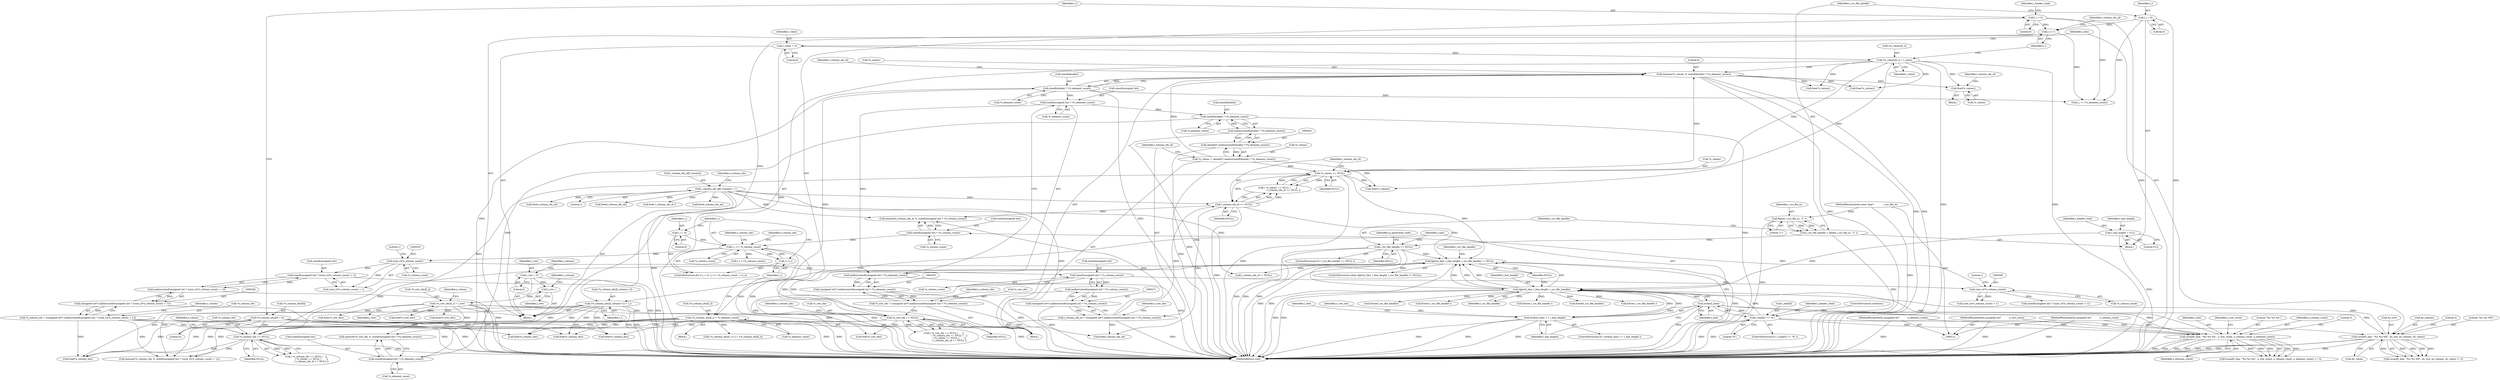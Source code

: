 digraph "0_libxsmm_151481489192e6d1997f8bde52c5c425ea41741d_1@pointer" {
"1000437" [label="(Call,free(*o_values))"];
"1000349" [label="(Call,memset(*o_values, 0, sizeof(double) * (*o_element_count)))"];
"1000290" [label="(Call,*o_values == NULL)"];
"1000257" [label="(Call,*o_values = (double*) malloc(sizeof(double) * (*o_element_count)))"];
"1000260" [label="(Call,(double*) malloc(sizeof(double) * (*o_element_count)))"];
"1000262" [label="(Call,malloc(sizeof(double) * (*o_element_count)))"];
"1000263" [label="(Call,sizeof(double) * (*o_element_count))"];
"1000237" [label="(Call,sizeof(unsigned int) * (*o_element_count))"];
"1000353" [label="(Call,sizeof(double) * (*o_element_count))"];
"1000331" [label="(Call,sizeof(unsigned int) * (*o_element_count))"];
"1000470" [label="(Call,(*o_values)[l_i] = l_value)"];
"1000415" [label="(Call,l_value = 0)"];
"1000285" [label="(Call,*o_column_idx == NULL)"];
"1000377" [label="(Call,(*o_column_idx)[l_i] = *o_element_count)"];
"1000483" [label="(Call,(*o_column_idx)[l_column+1] = l_i)"];
"1000476" [label="(Call,l_i++)"];
"1000390" [label="(Call,l_i = 0)"];
"1000146" [label="(Call,l_i = 0)"];
"1000242" [label="(Call,*o_column_idx = (unsigned int*) malloc(sizeof(unsigned int) * ((size_t)(*o_column_count) + 1)))"];
"1000245" [label="(Call,(unsigned int*) malloc(sizeof(unsigned int) * ((size_t)(*o_column_count) + 1)))"];
"1000247" [label="(Call,malloc(sizeof(unsigned int) * ((size_t)(*o_column_count) + 1)))"];
"1000248" [label="(Call,sizeof(unsigned int) * ((size_t)(*o_column_count) + 1))"];
"1000252" [label="(Call,(size_t)(*o_column_count))"];
"1000370" [label="(Call,l_i <= *o_column_count)"];
"1000374" [label="(Call,++l_i)"];
"1000367" [label="(Call,l_i = 0)"];
"1000361" [label="(Call,sizeof(unsigned int) * (*o_column_count))"];
"1000344" [label="(Call,(size_t)(*o_column_count))"];
"1000273" [label="(Call,sizeof(unsigned int) * (*o_column_count))"];
"1000384" [label="(Call,(*o_column_idx)[0] = 0)"];
"1000280" [label="(Call,*o_row_idx == NULL)"];
"1000464" [label="(Call,(*o_row_idx)[l_i] = l_row)"];
"1000460" [label="(Call,l_row--)"];
"1000407" [label="(Call,l_row = 0)"];
"1000231" [label="(Call,*o_row_idx = (unsigned int*) malloc(sizeof(unsigned int) * (*o_element_count)))"];
"1000234" [label="(Call,(unsigned int*) malloc(sizeof(unsigned int) * (*o_element_count)))"];
"1000236" [label="(Call,malloc(sizeof(unsigned int) * (*o_element_count)))"];
"1000164" [label="(Call,fgets(l_line, l_line_length, l_csc_file_handle) != NULL)"];
"1000165" [label="(Call,fgets(l_line, l_line_length, l_csc_file_handle))"];
"1000207" [label="(Call,l_line[0] == '%')"];
"1000173" [label="(Call,strlen(l_line))"];
"1000420" [label="(Call,sscanf(l_line, \"%u %u %lf\", &l_row, &l_column, &l_value))"];
"1000223" [label="(Call,sscanf(l_line, \"%u %u %u\", o_row_count, o_column_count, o_element_count))"];
"1000127" [label="(MethodParameterIn,unsigned int*           o_row_count)"];
"1000128" [label="(MethodParameterIn,unsigned int*           o_column_count)"];
"1000129" [label="(MethodParameterIn,unsigned int*           o_element_count)"];
"1000133" [label="(Call,l_line_length = 512)"];
"1000172" [label="(Call,strlen(l_line) == l_line_length)"];
"1000155" [label="(Call,l_csc_file_handle == NULL)"];
"1000149" [label="(Call,l_csc_file_handle = fopen( i_csc_file_in, \"r\" ))"];
"1000151" [label="(Call,fopen( i_csc_file_in, \"r\" ))"];
"1000123" [label="(MethodParameterIn,const char*             i_csc_file_in)"];
"1000294" [label="(Call,l_column_idx_id == NULL)"];
"1000268" [label="(Call,l_column_idx_id = (unsigned int*) malloc(sizeof(unsigned int) * (*o_column_count)))"];
"1000270" [label="(Call,(unsigned int*) malloc(sizeof(unsigned int) * (*o_column_count)))"];
"1000272" [label="(Call,malloc(sizeof(unsigned int) * (*o_column_count)))"];
"1000478" [label="(Call,l_column_idx_id[l_column] = 1)"];
"1000150" [label="(Identifier,l_csc_file_handle)"];
"1000508" [label="(Call,free(l_column_idx_id))"];
"1000490" [label="(Identifier,l_i)"];
"1000175" [label="(Identifier,l_line_length)"];
"1000491" [label="(Call,fclose( l_csc_file_handle ))"];
"1000180" [label="(Call,free(*o_column_idx))"];
"1000350" [label="(Call,*o_values)"];
"1000416" [label="(Identifier,l_value)"];
"1000295" [label="(Identifier,l_column_idx_id)"];
"1000441" [label="(Identifier,l_column_idx_id)"];
"1000454" [label="(Call,fclose(l_csc_file_handle))"];
"1000169" [label="(Identifier,NULL)"];
"1000407" [label="(Call,l_row = 0)"];
"1000362" [label="(Call,sizeof(unsigned int))"];
"1000419" [label="(Call,sscanf(l_line, \"%u %u %lf\", &l_row, &l_column, &l_value) != 3)"];
"1000133" [label="(Call,l_line_length = 512)"];
"1000177" [label="(Call,free(*o_row_idx))"];
"1000247" [label="(Call,malloc(sizeof(unsigned int) * ((size_t)(*o_column_count) + 1)))"];
"1000183" [label="(Call,free(*o_values))"];
"1000254" [label="(Call,*o_column_count)"];
"1000134" [label="(Identifier,l_line_length)"];
"1000276" [label="(Call,*o_column_count)"];
"1000431" [label="(Call,free(*o_row_idx))"];
"1000368" [label="(Identifier,l_i)"];
"1000213" [label="(ControlStructure,continue;)"];
"1000274" [label="(Call,sizeof(unsigned int))"];
"1000374" [label="(Call,++l_i)"];
"1000483" [label="(Call,(*o_column_idx)[l_column+1] = l_i)"];
"1000256" [label="(Literal,1)"];
"1000427" [label="(Call,&l_value)"];
"1000281" [label="(Call,*o_row_idx)"];
"1000527" [label="(Call,l_column_idx_id != NULL)"];
"1000382" [label="(Call,*o_element_count)"];
"1000273" [label="(Call,sizeof(unsigned int) * (*o_column_count))"];
"1000473" [label="(Identifier,o_values)"];
"1000372" [label="(Call,*o_column_count)"];
"1000415" [label="(Call,l_value = 0)"];
"1000370" [label="(Call,l_i <= *o_column_count)"];
"1000269" [label="(Identifier,l_column_idx_id)"];
"1000209" [label="(Identifier,l_line)"];
"1000361" [label="(Call,sizeof(unsigned int) * (*o_column_count))"];
"1000376" [label="(Block,)"];
"1000421" [label="(Identifier,l_line)"];
"1000242" [label="(Call,*o_column_idx = (unsigned int*) malloc(sizeof(unsigned int) * ((size_t)(*o_column_count) + 1)))"];
"1000279" [label="(Call,( *o_row_idx == NULL )      ||\n               ( *o_column_idx == NULL )   ||\n               ( *o_values == NULL )       ||\n               ( l_column_idx_id == NULL ))"];
"1000392" [label="(Literal,0)"];
"1000234" [label="(Call,(unsigned int*) malloc(sizeof(unsigned int) * (*o_element_count)))"];
"1000336" [label="(Call,memset(*o_column_idx, 0, sizeof(unsigned int) * ((size_t)(*o_column_count) + 1)))"];
"1000387" [label="(Identifier,o_column_idx)"];
"1000127" [label="(MethodParameterIn,unsigned int*           o_row_count)"];
"1000288" [label="(Identifier,NULL)"];
"1000294" [label="(Call,l_column_idx_id == NULL)"];
"1000343" [label="(Call,(size_t)(*o_column_count) + 1)"];
"1000482" [label="(Literal,1)"];
"1000151" [label="(Call,fopen( i_csc_file_in, \"r\" ))"];
"1000296" [label="(Identifier,NULL)"];
"1000331" [label="(Call,sizeof(unsigned int) * (*o_element_count))"];
"1000155" [label="(Call,l_csc_file_handle == NULL)"];
"1000412" [label="(Identifier,l_column)"];
"1000208" [label="(Call,l_line[0])"];
"1000270" [label="(Call,(unsigned int*) malloc(sizeof(unsigned int) * (*o_column_count)))"];
"1000334" [label="(Call,*o_element_count)"];
"1000364" [label="(Call,*o_column_count)"];
"1000298" [label="(Call,free(*o_row_idx))"];
"1000206" [label="(ControlStructure,if ( l_line[0] == '%' ))"];
"1000420" [label="(Call,sscanf(l_line, \"%u %u %lf\", &l_row, &l_column, &l_value))"];
"1000128" [label="(MethodParameterIn,unsigned int*           o_column_count)"];
"1000430" [label="(Block,)"];
"1000391" [label="(Identifier,l_i)"];
"1000471" [label="(Call,(*o_values)[l_i])"];
"1000280" [label="(Call,*o_row_idx == NULL)"];
"1000258" [label="(Call,*o_values)"];
"1000494" [label="(Call,l_i != (*o_element_count))"];
"1000465" [label="(Call,(*o_row_idx)[l_i])"];
"1000352" [label="(Literal,0)"];
"1000463" [label="(Identifier,l_column)"];
"1000135" [label="(Literal,512)"];
"1000390" [label="(Call,l_i = 0)"];
"1000340" [label="(Call,sizeof(unsigned int) * ((size_t)(*o_column_count) + 1))"];
"1000461" [label="(Identifier,l_row)"];
"1000560" [label="(Call,free( l_column_idx_id ))"];
"1000385" [label="(Call,(*o_column_idx)[0])"];
"1000165" [label="(Call,fgets(l_line, l_line_length, l_csc_file_handle))"];
"1000284" [label="(Call,( *o_column_idx == NULL )   ||\n               ( *o_values == NULL )       ||\n               ( l_column_idx_id == NULL ))"];
"1000156" [label="(Identifier,l_csc_file_handle)"];
"1000304" [label="(Call,free(*o_values))"];
"1000167" [label="(Identifier,l_line_length)"];
"1000434" [label="(Call,free(*o_column_idx))"];
"1000332" [label="(Call,sizeof(unsigned int))"];
"1000423" [label="(Call,&l_row)"];
"1000232" [label="(Call,*o_row_idx)"];
"1000283" [label="(Identifier,NULL)"];
"1000168" [label="(Identifier,l_csc_file_handle)"];
"1000148" [label="(Literal,0)"];
"1000502" [label="(Call,free(*o_column_idx))"];
"1000460" [label="(Call,l_row--)"];
"1000164" [label="(Call,fgets(l_line, l_line_length, l_csc_file_handle) != NULL)"];
"1000227" [label="(Identifier,o_column_count)"];
"1000172" [label="(Call,strlen(l_line) == l_line_length)"];
"1000389" [label="(Literal,0)"];
"1000236" [label="(Call,malloc(sizeof(unsigned int) * (*o_element_count)))"];
"1000154" [label="(ControlStructure,if ( l_csc_file_handle == NULL ))"];
"1000186" [label="(Call,free(l_column_idx_id))"];
"1000230" [label="(Block,)"];
"1000425" [label="(Call,&l_column)"];
"1000475" [label="(Identifier,l_value)"];
"1000263" [label="(Call,sizeof(double) * (*o_element_count))"];
"1000499" [label="(Call,free(*o_row_idx))"];
"1000384" [label="(Call,(*o_column_idx)[0] = 0)"];
"1000307" [label="(Call,free(l_column_idx_id))"];
"1000371" [label="(Identifier,l_i)"];
"1000251" [label="(Call,(size_t)(*o_column_count) + 1)"];
"1000375" [label="(Identifier,l_i)"];
"1000479" [label="(Call,l_column_idx_id[l_column])"];
"1000231" [label="(Call,*o_row_idx = (unsigned int*) malloc(sizeof(unsigned int) * (*o_element_count)))"];
"1000401" [label="(Call,fclose( l_csc_file_handle ))"];
"1000166" [label="(Identifier,l_line)"];
"1000480" [label="(Identifier,l_column_idx_id)"];
"1000469" [label="(Identifier,l_row)"];
"1000405" [label="(Block,)"];
"1000562" [label="(MethodReturn,void)"];
"1000244" [label="(Identifier,o_column_idx)"];
"1000492" [label="(Identifier,l_csc_file_handle)"];
"1000285" [label="(Call,*o_column_idx == NULL)"];
"1000380" [label="(Identifier,o_column_idx)"];
"1000282" [label="(Identifier,o_row_idx)"];
"1000476" [label="(Call,l_i++)"];
"1000484" [label="(Call,(*o_column_idx)[l_column+1])"];
"1000377" [label="(Call,(*o_column_idx)[l_i] = *o_element_count)"];
"1000260" [label="(Call,(double*) malloc(sizeof(double) * (*o_element_count)))"];
"1000130" [label="(Block,)"];
"1000248" [label="(Call,sizeof(unsigned int) * ((size_t)(*o_column_count) + 1))"];
"1000346" [label="(Call,*o_column_count)"];
"1000378" [label="(Call,(*o_column_idx)[l_i])"];
"1000245" [label="(Call,(unsigned int*) malloc(sizeof(unsigned int) * ((size_t)(*o_column_count) + 1)))"];
"1000292" [label="(Identifier,o_values)"];
"1000287" [label="(Identifier,o_column_idx)"];
"1000438" [label="(Call,*o_values)"];
"1000349" [label="(Call,memset(*o_values, 0, sizeof(double) * (*o_element_count)))"];
"1000229" [label="(Literal,3)"];
"1000344" [label="(Call,(size_t)(*o_column_count))"];
"1000223" [label="(Call,sscanf(l_line, \"%u %u %u\", o_row_count, o_column_count, o_element_count))"];
"1000173" [label="(Call,strlen(l_line))"];
"1000147" [label="(Identifier,l_i)"];
"1000301" [label="(Call,free(*o_column_idx))"];
"1000238" [label="(Call,sizeof(unsigned int))"];
"1000272" [label="(Call,malloc(sizeof(unsigned int) * (*o_column_count)))"];
"1000163" [label="(ControlStructure,while (fgets(l_line, l_line_length, l_csc_file_handle) != NULL))"];
"1000123" [label="(MethodParameterIn,const char*             i_csc_file_in)"];
"1000237" [label="(Call,sizeof(unsigned int) * (*o_element_count))"];
"1000240" [label="(Call,*o_element_count)"];
"1000293" [label="(Identifier,NULL)"];
"1000394" [label="(Identifier,l_header_read)"];
"1000327" [label="(Call,memset(*o_row_idx, 0, sizeof(unsigned int) * (*o_element_count)))"];
"1000224" [label="(Identifier,l_line)"];
"1000211" [label="(Literal,'%')"];
"1000356" [label="(Call,*o_element_count)"];
"1000408" [label="(Identifier,l_row)"];
"1000226" [label="(Identifier,o_row_count)"];
"1000321" [label="(Call,fclose(l_csc_file_handle))"];
"1000249" [label="(Call,sizeof(unsigned int))"];
"1000222" [label="(Call,sscanf(l_line, \"%u %u %u\", o_row_count, o_column_count, o_element_count) == 3)"];
"1000266" [label="(Call,*o_element_count)"];
"1000289" [label="(Call,( *o_values == NULL )       ||\n               ( l_column_idx_id == NULL ))"];
"1000409" [label="(Literal,0)"];
"1000437" [label="(Call,free(*o_values))"];
"1000353" [label="(Call,sizeof(double) * (*o_element_count))"];
"1000160" [label="(Identifier,io_generated_code)"];
"1000367" [label="(Call,l_i = 0)"];
"1000139" [label="(Identifier,l_header_read)"];
"1000549" [label="(Call,(*o_column_idx)[l_i+1] = (*o_column_idx)[l_i])"];
"1000486" [label="(Identifier,o_column_idx)"];
"1000153" [label="(Literal,\"r\")"];
"1000228" [label="(Identifier,o_element_count)"];
"1000478" [label="(Call,l_column_idx_id[l_column] = 1)"];
"1000440" [label="(Call,free(l_column_idx_id))"];
"1000417" [label="(Literal,0)"];
"1000174" [label="(Identifier,l_line)"];
"1000243" [label="(Call,*o_column_idx)"];
"1000477" [label="(Identifier,l_i)"];
"1000171" [label="(ControlStructure,if ( strlen(l_line) == l_line_length ))"];
"1000369" [label="(Literal,0)"];
"1000157" [label="(Identifier,NULL)"];
"1000535" [label="(Call,l_i < (*o_column_count))"];
"1000257" [label="(Call,*o_values = (double*) malloc(sizeof(double) * (*o_element_count)))"];
"1000200" [label="(Call,fclose( l_csc_file_handle ))"];
"1000225" [label="(Literal,\"%u %u %u\")"];
"1000207" [label="(Call,l_line[0] == '%')"];
"1000464" [label="(Call,(*o_row_idx)[l_i] = l_row)"];
"1000262" [label="(Call,malloc(sizeof(double) * (*o_element_count)))"];
"1000179" [label="(Identifier,o_row_idx)"];
"1000470" [label="(Call,(*o_values)[l_i] = l_value)"];
"1000152" [label="(Identifier,i_csc_file_in)"];
"1000429" [label="(Literal,3)"];
"1000264" [label="(Call,sizeof(double))"];
"1000149" [label="(Call,l_csc_file_handle = fopen( i_csc_file_in, \"r\" ))"];
"1000291" [label="(Call,*o_values)"];
"1000505" [label="(Call,free(*o_values))"];
"1000286" [label="(Call,*o_column_idx)"];
"1000348" [label="(Literal,1)"];
"1000129" [label="(MethodParameterIn,unsigned int*           o_element_count)"];
"1000290" [label="(Call,*o_values == NULL)"];
"1000259" [label="(Identifier,o_values)"];
"1000146" [label="(Call,l_i = 0)"];
"1000422" [label="(Literal,\"%u %u %lf\")"];
"1000354" [label="(Call,sizeof(double))"];
"1000358" [label="(Call,memset(l_column_idx_id, 0, sizeof(unsigned int) * (*o_column_count)))"];
"1000218" [label="(Identifier,l_header_read)"];
"1000268" [label="(Call,l_column_idx_id = (unsigned int*) malloc(sizeof(unsigned int) * (*o_column_count)))"];
"1000252" [label="(Call,(size_t)(*o_column_count))"];
"1000359" [label="(Identifier,l_column_idx_id)"];
"1000366" [label="(ControlStructure,for (l_i = 0; l_i <= *o_column_count; ++l_i))"];
"1000437" -> "1000430"  [label="AST: "];
"1000437" -> "1000438"  [label="CFG: "];
"1000438" -> "1000437"  [label="AST: "];
"1000441" -> "1000437"  [label="CFG: "];
"1000349" -> "1000437"  [label="DDG: "];
"1000470" -> "1000437"  [label="DDG: "];
"1000349" -> "1000230"  [label="AST: "];
"1000349" -> "1000353"  [label="CFG: "];
"1000350" -> "1000349"  [label="AST: "];
"1000352" -> "1000349"  [label="AST: "];
"1000353" -> "1000349"  [label="AST: "];
"1000359" -> "1000349"  [label="CFG: "];
"1000349" -> "1000562"  [label="DDG: "];
"1000349" -> "1000562"  [label="DDG: "];
"1000349" -> "1000562"  [label="DDG: "];
"1000349" -> "1000183"  [label="DDG: "];
"1000290" -> "1000349"  [label="DDG: "];
"1000257" -> "1000349"  [label="DDG: "];
"1000470" -> "1000349"  [label="DDG: "];
"1000353" -> "1000349"  [label="DDG: "];
"1000349" -> "1000505"  [label="DDG: "];
"1000290" -> "1000289"  [label="AST: "];
"1000290" -> "1000293"  [label="CFG: "];
"1000291" -> "1000290"  [label="AST: "];
"1000293" -> "1000290"  [label="AST: "];
"1000295" -> "1000290"  [label="CFG: "];
"1000289" -> "1000290"  [label="CFG: "];
"1000290" -> "1000562"  [label="DDG: "];
"1000290" -> "1000164"  [label="DDG: "];
"1000290" -> "1000289"  [label="DDG: "];
"1000290" -> "1000289"  [label="DDG: "];
"1000257" -> "1000290"  [label="DDG: "];
"1000470" -> "1000290"  [label="DDG: "];
"1000285" -> "1000290"  [label="DDG: "];
"1000290" -> "1000294"  [label="DDG: "];
"1000290" -> "1000304"  [label="DDG: "];
"1000257" -> "1000230"  [label="AST: "];
"1000257" -> "1000260"  [label="CFG: "];
"1000258" -> "1000257"  [label="AST: "];
"1000260" -> "1000257"  [label="AST: "];
"1000269" -> "1000257"  [label="CFG: "];
"1000257" -> "1000562"  [label="DDG: "];
"1000260" -> "1000257"  [label="DDG: "];
"1000257" -> "1000304"  [label="DDG: "];
"1000260" -> "1000262"  [label="CFG: "];
"1000261" -> "1000260"  [label="AST: "];
"1000262" -> "1000260"  [label="AST: "];
"1000260" -> "1000562"  [label="DDG: "];
"1000262" -> "1000260"  [label="DDG: "];
"1000262" -> "1000263"  [label="CFG: "];
"1000263" -> "1000262"  [label="AST: "];
"1000262" -> "1000562"  [label="DDG: "];
"1000263" -> "1000262"  [label="DDG: "];
"1000263" -> "1000266"  [label="CFG: "];
"1000264" -> "1000263"  [label="AST: "];
"1000266" -> "1000263"  [label="AST: "];
"1000263" -> "1000562"  [label="DDG: "];
"1000237" -> "1000263"  [label="DDG: "];
"1000263" -> "1000331"  [label="DDG: "];
"1000237" -> "1000236"  [label="AST: "];
"1000237" -> "1000240"  [label="CFG: "];
"1000238" -> "1000237"  [label="AST: "];
"1000240" -> "1000237"  [label="AST: "];
"1000236" -> "1000237"  [label="CFG: "];
"1000237" -> "1000236"  [label="DDG: "];
"1000353" -> "1000237"  [label="DDG: "];
"1000353" -> "1000356"  [label="CFG: "];
"1000354" -> "1000353"  [label="AST: "];
"1000356" -> "1000353"  [label="AST: "];
"1000353" -> "1000562"  [label="DDG: "];
"1000331" -> "1000353"  [label="DDG: "];
"1000353" -> "1000377"  [label="DDG: "];
"1000353" -> "1000494"  [label="DDG: "];
"1000331" -> "1000327"  [label="AST: "];
"1000331" -> "1000334"  [label="CFG: "];
"1000332" -> "1000331"  [label="AST: "];
"1000334" -> "1000331"  [label="AST: "];
"1000327" -> "1000331"  [label="CFG: "];
"1000331" -> "1000327"  [label="DDG: "];
"1000470" -> "1000405"  [label="AST: "];
"1000470" -> "1000475"  [label="CFG: "];
"1000471" -> "1000470"  [label="AST: "];
"1000475" -> "1000470"  [label="AST: "];
"1000477" -> "1000470"  [label="CFG: "];
"1000470" -> "1000562"  [label="DDG: "];
"1000470" -> "1000562"  [label="DDG: "];
"1000470" -> "1000183"  [label="DDG: "];
"1000470" -> "1000304"  [label="DDG: "];
"1000415" -> "1000470"  [label="DDG: "];
"1000470" -> "1000505"  [label="DDG: "];
"1000415" -> "1000405"  [label="AST: "];
"1000415" -> "1000417"  [label="CFG: "];
"1000416" -> "1000415"  [label="AST: "];
"1000417" -> "1000415"  [label="AST: "];
"1000421" -> "1000415"  [label="CFG: "];
"1000415" -> "1000562"  [label="DDG: "];
"1000285" -> "1000284"  [label="AST: "];
"1000285" -> "1000288"  [label="CFG: "];
"1000286" -> "1000285"  [label="AST: "];
"1000288" -> "1000285"  [label="AST: "];
"1000292" -> "1000285"  [label="CFG: "];
"1000284" -> "1000285"  [label="CFG: "];
"1000285" -> "1000562"  [label="DDG: "];
"1000285" -> "1000164"  [label="DDG: "];
"1000285" -> "1000284"  [label="DDG: "];
"1000285" -> "1000284"  [label="DDG: "];
"1000377" -> "1000285"  [label="DDG: "];
"1000483" -> "1000285"  [label="DDG: "];
"1000242" -> "1000285"  [label="DDG: "];
"1000384" -> "1000285"  [label="DDG: "];
"1000280" -> "1000285"  [label="DDG: "];
"1000285" -> "1000301"  [label="DDG: "];
"1000285" -> "1000336"  [label="DDG: "];
"1000377" -> "1000376"  [label="AST: "];
"1000377" -> "1000382"  [label="CFG: "];
"1000378" -> "1000377"  [label="AST: "];
"1000382" -> "1000377"  [label="AST: "];
"1000375" -> "1000377"  [label="CFG: "];
"1000377" -> "1000562"  [label="DDG: "];
"1000377" -> "1000562"  [label="DDG: "];
"1000377" -> "1000180"  [label="DDG: "];
"1000377" -> "1000301"  [label="DDG: "];
"1000377" -> "1000336"  [label="DDG: "];
"1000377" -> "1000434"  [label="DDG: "];
"1000377" -> "1000502"  [label="DDG: "];
"1000377" -> "1000549"  [label="DDG: "];
"1000483" -> "1000405"  [label="AST: "];
"1000483" -> "1000490"  [label="CFG: "];
"1000484" -> "1000483"  [label="AST: "];
"1000490" -> "1000483"  [label="AST: "];
"1000166" -> "1000483"  [label="CFG: "];
"1000483" -> "1000562"  [label="DDG: "];
"1000483" -> "1000562"  [label="DDG: "];
"1000483" -> "1000180"  [label="DDG: "];
"1000483" -> "1000301"  [label="DDG: "];
"1000483" -> "1000336"  [label="DDG: "];
"1000483" -> "1000434"  [label="DDG: "];
"1000476" -> "1000483"  [label="DDG: "];
"1000483" -> "1000502"  [label="DDG: "];
"1000476" -> "1000405"  [label="AST: "];
"1000476" -> "1000477"  [label="CFG: "];
"1000477" -> "1000476"  [label="AST: "];
"1000480" -> "1000476"  [label="CFG: "];
"1000390" -> "1000476"  [label="DDG: "];
"1000146" -> "1000476"  [label="DDG: "];
"1000476" -> "1000494"  [label="DDG: "];
"1000390" -> "1000230"  [label="AST: "];
"1000390" -> "1000392"  [label="CFG: "];
"1000391" -> "1000390"  [label="AST: "];
"1000392" -> "1000390"  [label="AST: "];
"1000394" -> "1000390"  [label="CFG: "];
"1000390" -> "1000562"  [label="DDG: "];
"1000390" -> "1000494"  [label="DDG: "];
"1000146" -> "1000130"  [label="AST: "];
"1000146" -> "1000148"  [label="CFG: "];
"1000147" -> "1000146"  [label="AST: "];
"1000148" -> "1000146"  [label="AST: "];
"1000150" -> "1000146"  [label="CFG: "];
"1000146" -> "1000562"  [label="DDG: "];
"1000146" -> "1000494"  [label="DDG: "];
"1000242" -> "1000230"  [label="AST: "];
"1000242" -> "1000245"  [label="CFG: "];
"1000243" -> "1000242"  [label="AST: "];
"1000245" -> "1000242"  [label="AST: "];
"1000259" -> "1000242"  [label="CFG: "];
"1000242" -> "1000562"  [label="DDG: "];
"1000245" -> "1000242"  [label="DDG: "];
"1000242" -> "1000301"  [label="DDG: "];
"1000242" -> "1000336"  [label="DDG: "];
"1000245" -> "1000247"  [label="CFG: "];
"1000246" -> "1000245"  [label="AST: "];
"1000247" -> "1000245"  [label="AST: "];
"1000245" -> "1000562"  [label="DDG: "];
"1000247" -> "1000245"  [label="DDG: "];
"1000247" -> "1000248"  [label="CFG: "];
"1000248" -> "1000247"  [label="AST: "];
"1000247" -> "1000562"  [label="DDG: "];
"1000248" -> "1000247"  [label="DDG: "];
"1000248" -> "1000251"  [label="CFG: "];
"1000249" -> "1000248"  [label="AST: "];
"1000251" -> "1000248"  [label="AST: "];
"1000248" -> "1000562"  [label="DDG: "];
"1000252" -> "1000248"  [label="DDG: "];
"1000252" -> "1000251"  [label="AST: "];
"1000252" -> "1000254"  [label="CFG: "];
"1000253" -> "1000252"  [label="AST: "];
"1000254" -> "1000252"  [label="AST: "];
"1000256" -> "1000252"  [label="CFG: "];
"1000252" -> "1000251"  [label="DDG: "];
"1000370" -> "1000252"  [label="DDG: "];
"1000252" -> "1000273"  [label="DDG: "];
"1000370" -> "1000366"  [label="AST: "];
"1000370" -> "1000372"  [label="CFG: "];
"1000371" -> "1000370"  [label="AST: "];
"1000372" -> "1000370"  [label="AST: "];
"1000380" -> "1000370"  [label="CFG: "];
"1000387" -> "1000370"  [label="CFG: "];
"1000370" -> "1000562"  [label="DDG: "];
"1000370" -> "1000562"  [label="DDG: "];
"1000374" -> "1000370"  [label="DDG: "];
"1000367" -> "1000370"  [label="DDG: "];
"1000361" -> "1000370"  [label="DDG: "];
"1000370" -> "1000374"  [label="DDG: "];
"1000370" -> "1000535"  [label="DDG: "];
"1000374" -> "1000366"  [label="AST: "];
"1000374" -> "1000375"  [label="CFG: "];
"1000375" -> "1000374"  [label="AST: "];
"1000371" -> "1000374"  [label="CFG: "];
"1000367" -> "1000366"  [label="AST: "];
"1000367" -> "1000369"  [label="CFG: "];
"1000368" -> "1000367"  [label="AST: "];
"1000369" -> "1000367"  [label="AST: "];
"1000371" -> "1000367"  [label="CFG: "];
"1000361" -> "1000358"  [label="AST: "];
"1000361" -> "1000364"  [label="CFG: "];
"1000362" -> "1000361"  [label="AST: "];
"1000364" -> "1000361"  [label="AST: "];
"1000358" -> "1000361"  [label="CFG: "];
"1000361" -> "1000358"  [label="DDG: "];
"1000344" -> "1000361"  [label="DDG: "];
"1000344" -> "1000343"  [label="AST: "];
"1000344" -> "1000346"  [label="CFG: "];
"1000345" -> "1000344"  [label="AST: "];
"1000346" -> "1000344"  [label="AST: "];
"1000348" -> "1000344"  [label="CFG: "];
"1000344" -> "1000340"  [label="DDG: "];
"1000344" -> "1000343"  [label="DDG: "];
"1000273" -> "1000344"  [label="DDG: "];
"1000273" -> "1000272"  [label="AST: "];
"1000273" -> "1000276"  [label="CFG: "];
"1000274" -> "1000273"  [label="AST: "];
"1000276" -> "1000273"  [label="AST: "];
"1000272" -> "1000273"  [label="CFG: "];
"1000273" -> "1000562"  [label="DDG: "];
"1000273" -> "1000272"  [label="DDG: "];
"1000384" -> "1000230"  [label="AST: "];
"1000384" -> "1000389"  [label="CFG: "];
"1000385" -> "1000384"  [label="AST: "];
"1000389" -> "1000384"  [label="AST: "];
"1000391" -> "1000384"  [label="CFG: "];
"1000384" -> "1000562"  [label="DDG: "];
"1000384" -> "1000180"  [label="DDG: "];
"1000384" -> "1000301"  [label="DDG: "];
"1000384" -> "1000336"  [label="DDG: "];
"1000384" -> "1000434"  [label="DDG: "];
"1000384" -> "1000502"  [label="DDG: "];
"1000280" -> "1000279"  [label="AST: "];
"1000280" -> "1000283"  [label="CFG: "];
"1000281" -> "1000280"  [label="AST: "];
"1000283" -> "1000280"  [label="AST: "];
"1000287" -> "1000280"  [label="CFG: "];
"1000279" -> "1000280"  [label="CFG: "];
"1000280" -> "1000562"  [label="DDG: "];
"1000280" -> "1000164"  [label="DDG: "];
"1000280" -> "1000279"  [label="DDG: "];
"1000280" -> "1000279"  [label="DDG: "];
"1000464" -> "1000280"  [label="DDG: "];
"1000231" -> "1000280"  [label="DDG: "];
"1000164" -> "1000280"  [label="DDG: "];
"1000280" -> "1000298"  [label="DDG: "];
"1000280" -> "1000327"  [label="DDG: "];
"1000464" -> "1000405"  [label="AST: "];
"1000464" -> "1000469"  [label="CFG: "];
"1000465" -> "1000464"  [label="AST: "];
"1000469" -> "1000464"  [label="AST: "];
"1000473" -> "1000464"  [label="CFG: "];
"1000464" -> "1000562"  [label="DDG: "];
"1000464" -> "1000562"  [label="DDG: "];
"1000464" -> "1000177"  [label="DDG: "];
"1000464" -> "1000298"  [label="DDG: "];
"1000464" -> "1000327"  [label="DDG: "];
"1000464" -> "1000431"  [label="DDG: "];
"1000460" -> "1000464"  [label="DDG: "];
"1000464" -> "1000499"  [label="DDG: "];
"1000460" -> "1000405"  [label="AST: "];
"1000460" -> "1000461"  [label="CFG: "];
"1000461" -> "1000460"  [label="AST: "];
"1000463" -> "1000460"  [label="CFG: "];
"1000407" -> "1000460"  [label="DDG: "];
"1000407" -> "1000405"  [label="AST: "];
"1000407" -> "1000409"  [label="CFG: "];
"1000408" -> "1000407"  [label="AST: "];
"1000409" -> "1000407"  [label="AST: "];
"1000412" -> "1000407"  [label="CFG: "];
"1000407" -> "1000562"  [label="DDG: "];
"1000231" -> "1000230"  [label="AST: "];
"1000231" -> "1000234"  [label="CFG: "];
"1000232" -> "1000231"  [label="AST: "];
"1000234" -> "1000231"  [label="AST: "];
"1000244" -> "1000231"  [label="CFG: "];
"1000231" -> "1000562"  [label="DDG: "];
"1000234" -> "1000231"  [label="DDG: "];
"1000234" -> "1000236"  [label="CFG: "];
"1000235" -> "1000234"  [label="AST: "];
"1000236" -> "1000234"  [label="AST: "];
"1000234" -> "1000562"  [label="DDG: "];
"1000236" -> "1000234"  [label="DDG: "];
"1000236" -> "1000562"  [label="DDG: "];
"1000164" -> "1000163"  [label="AST: "];
"1000164" -> "1000169"  [label="CFG: "];
"1000165" -> "1000164"  [label="AST: "];
"1000169" -> "1000164"  [label="AST: "];
"1000174" -> "1000164"  [label="CFG: "];
"1000492" -> "1000164"  [label="CFG: "];
"1000164" -> "1000562"  [label="DDG: "];
"1000164" -> "1000562"  [label="DDG: "];
"1000164" -> "1000562"  [label="DDG: "];
"1000165" -> "1000164"  [label="DDG: "];
"1000165" -> "1000164"  [label="DDG: "];
"1000165" -> "1000164"  [label="DDG: "];
"1000294" -> "1000164"  [label="DDG: "];
"1000155" -> "1000164"  [label="DDG: "];
"1000164" -> "1000527"  [label="DDG: "];
"1000165" -> "1000168"  [label="CFG: "];
"1000166" -> "1000165"  [label="AST: "];
"1000167" -> "1000165"  [label="AST: "];
"1000168" -> "1000165"  [label="AST: "];
"1000169" -> "1000165"  [label="CFG: "];
"1000165" -> "1000562"  [label="DDG: "];
"1000165" -> "1000562"  [label="DDG: "];
"1000207" -> "1000165"  [label="DDG: "];
"1000420" -> "1000165"  [label="DDG: "];
"1000173" -> "1000165"  [label="DDG: "];
"1000223" -> "1000165"  [label="DDG: "];
"1000133" -> "1000165"  [label="DDG: "];
"1000172" -> "1000165"  [label="DDG: "];
"1000155" -> "1000165"  [label="DDG: "];
"1000165" -> "1000173"  [label="DDG: "];
"1000165" -> "1000172"  [label="DDG: "];
"1000165" -> "1000200"  [label="DDG: "];
"1000165" -> "1000321"  [label="DDG: "];
"1000165" -> "1000401"  [label="DDG: "];
"1000165" -> "1000454"  [label="DDG: "];
"1000165" -> "1000491"  [label="DDG: "];
"1000207" -> "1000206"  [label="AST: "];
"1000207" -> "1000211"  [label="CFG: "];
"1000208" -> "1000207"  [label="AST: "];
"1000211" -> "1000207"  [label="AST: "];
"1000213" -> "1000207"  [label="CFG: "];
"1000218" -> "1000207"  [label="CFG: "];
"1000207" -> "1000562"  [label="DDG: "];
"1000207" -> "1000562"  [label="DDG: "];
"1000207" -> "1000173"  [label="DDG: "];
"1000173" -> "1000207"  [label="DDG: "];
"1000207" -> "1000223"  [label="DDG: "];
"1000207" -> "1000420"  [label="DDG: "];
"1000173" -> "1000172"  [label="AST: "];
"1000173" -> "1000174"  [label="CFG: "];
"1000174" -> "1000173"  [label="AST: "];
"1000175" -> "1000173"  [label="CFG: "];
"1000173" -> "1000562"  [label="DDG: "];
"1000173" -> "1000172"  [label="DDG: "];
"1000173" -> "1000223"  [label="DDG: "];
"1000173" -> "1000420"  [label="DDG: "];
"1000420" -> "1000419"  [label="AST: "];
"1000420" -> "1000427"  [label="CFG: "];
"1000421" -> "1000420"  [label="AST: "];
"1000422" -> "1000420"  [label="AST: "];
"1000423" -> "1000420"  [label="AST: "];
"1000425" -> "1000420"  [label="AST: "];
"1000427" -> "1000420"  [label="AST: "];
"1000429" -> "1000420"  [label="CFG: "];
"1000420" -> "1000562"  [label="DDG: "];
"1000420" -> "1000562"  [label="DDG: "];
"1000420" -> "1000562"  [label="DDG: "];
"1000420" -> "1000562"  [label="DDG: "];
"1000420" -> "1000419"  [label="DDG: "];
"1000420" -> "1000419"  [label="DDG: "];
"1000420" -> "1000419"  [label="DDG: "];
"1000420" -> "1000419"  [label="DDG: "];
"1000420" -> "1000419"  [label="DDG: "];
"1000223" -> "1000222"  [label="AST: "];
"1000223" -> "1000228"  [label="CFG: "];
"1000224" -> "1000223"  [label="AST: "];
"1000225" -> "1000223"  [label="AST: "];
"1000226" -> "1000223"  [label="AST: "];
"1000227" -> "1000223"  [label="AST: "];
"1000228" -> "1000223"  [label="AST: "];
"1000229" -> "1000223"  [label="CFG: "];
"1000223" -> "1000562"  [label="DDG: "];
"1000223" -> "1000562"  [label="DDG: "];
"1000223" -> "1000562"  [label="DDG: "];
"1000223" -> "1000562"  [label="DDG: "];
"1000223" -> "1000222"  [label="DDG: "];
"1000223" -> "1000222"  [label="DDG: "];
"1000223" -> "1000222"  [label="DDG: "];
"1000223" -> "1000222"  [label="DDG: "];
"1000223" -> "1000222"  [label="DDG: "];
"1000127" -> "1000223"  [label="DDG: "];
"1000128" -> "1000223"  [label="DDG: "];
"1000129" -> "1000223"  [label="DDG: "];
"1000127" -> "1000121"  [label="AST: "];
"1000127" -> "1000562"  [label="DDG: "];
"1000128" -> "1000121"  [label="AST: "];
"1000128" -> "1000562"  [label="DDG: "];
"1000129" -> "1000121"  [label="AST: "];
"1000129" -> "1000562"  [label="DDG: "];
"1000133" -> "1000130"  [label="AST: "];
"1000133" -> "1000135"  [label="CFG: "];
"1000134" -> "1000133"  [label="AST: "];
"1000135" -> "1000133"  [label="AST: "];
"1000139" -> "1000133"  [label="CFG: "];
"1000133" -> "1000562"  [label="DDG: "];
"1000172" -> "1000171"  [label="AST: "];
"1000172" -> "1000175"  [label="CFG: "];
"1000175" -> "1000172"  [label="AST: "];
"1000179" -> "1000172"  [label="CFG: "];
"1000209" -> "1000172"  [label="CFG: "];
"1000172" -> "1000562"  [label="DDG: "];
"1000172" -> "1000562"  [label="DDG: "];
"1000172" -> "1000562"  [label="DDG: "];
"1000155" -> "1000154"  [label="AST: "];
"1000155" -> "1000157"  [label="CFG: "];
"1000156" -> "1000155"  [label="AST: "];
"1000157" -> "1000155"  [label="AST: "];
"1000160" -> "1000155"  [label="CFG: "];
"1000166" -> "1000155"  [label="CFG: "];
"1000155" -> "1000562"  [label="DDG: "];
"1000155" -> "1000562"  [label="DDG: "];
"1000155" -> "1000562"  [label="DDG: "];
"1000149" -> "1000155"  [label="DDG: "];
"1000149" -> "1000130"  [label="AST: "];
"1000149" -> "1000151"  [label="CFG: "];
"1000150" -> "1000149"  [label="AST: "];
"1000151" -> "1000149"  [label="AST: "];
"1000156" -> "1000149"  [label="CFG: "];
"1000149" -> "1000562"  [label="DDG: "];
"1000151" -> "1000149"  [label="DDG: "];
"1000151" -> "1000149"  [label="DDG: "];
"1000151" -> "1000153"  [label="CFG: "];
"1000152" -> "1000151"  [label="AST: "];
"1000153" -> "1000151"  [label="AST: "];
"1000151" -> "1000562"  [label="DDG: "];
"1000123" -> "1000151"  [label="DDG: "];
"1000123" -> "1000121"  [label="AST: "];
"1000123" -> "1000562"  [label="DDG: "];
"1000294" -> "1000289"  [label="AST: "];
"1000294" -> "1000296"  [label="CFG: "];
"1000295" -> "1000294"  [label="AST: "];
"1000296" -> "1000294"  [label="AST: "];
"1000289" -> "1000294"  [label="CFG: "];
"1000294" -> "1000562"  [label="DDG: "];
"1000294" -> "1000289"  [label="DDG: "];
"1000294" -> "1000289"  [label="DDG: "];
"1000268" -> "1000294"  [label="DDG: "];
"1000478" -> "1000294"  [label="DDG: "];
"1000294" -> "1000307"  [label="DDG: "];
"1000294" -> "1000358"  [label="DDG: "];
"1000268" -> "1000230"  [label="AST: "];
"1000268" -> "1000270"  [label="CFG: "];
"1000269" -> "1000268"  [label="AST: "];
"1000270" -> "1000268"  [label="AST: "];
"1000282" -> "1000268"  [label="CFG: "];
"1000268" -> "1000562"  [label="DDG: "];
"1000270" -> "1000268"  [label="DDG: "];
"1000268" -> "1000307"  [label="DDG: "];
"1000268" -> "1000358"  [label="DDG: "];
"1000270" -> "1000272"  [label="CFG: "];
"1000271" -> "1000270"  [label="AST: "];
"1000272" -> "1000270"  [label="AST: "];
"1000270" -> "1000562"  [label="DDG: "];
"1000272" -> "1000270"  [label="DDG: "];
"1000272" -> "1000562"  [label="DDG: "];
"1000478" -> "1000405"  [label="AST: "];
"1000478" -> "1000482"  [label="CFG: "];
"1000479" -> "1000478"  [label="AST: "];
"1000482" -> "1000478"  [label="AST: "];
"1000486" -> "1000478"  [label="CFG: "];
"1000478" -> "1000562"  [label="DDG: "];
"1000478" -> "1000186"  [label="DDG: "];
"1000478" -> "1000307"  [label="DDG: "];
"1000478" -> "1000358"  [label="DDG: "];
"1000478" -> "1000440"  [label="DDG: "];
"1000478" -> "1000508"  [label="DDG: "];
"1000478" -> "1000527"  [label="DDG: "];
"1000478" -> "1000560"  [label="DDG: "];
}
